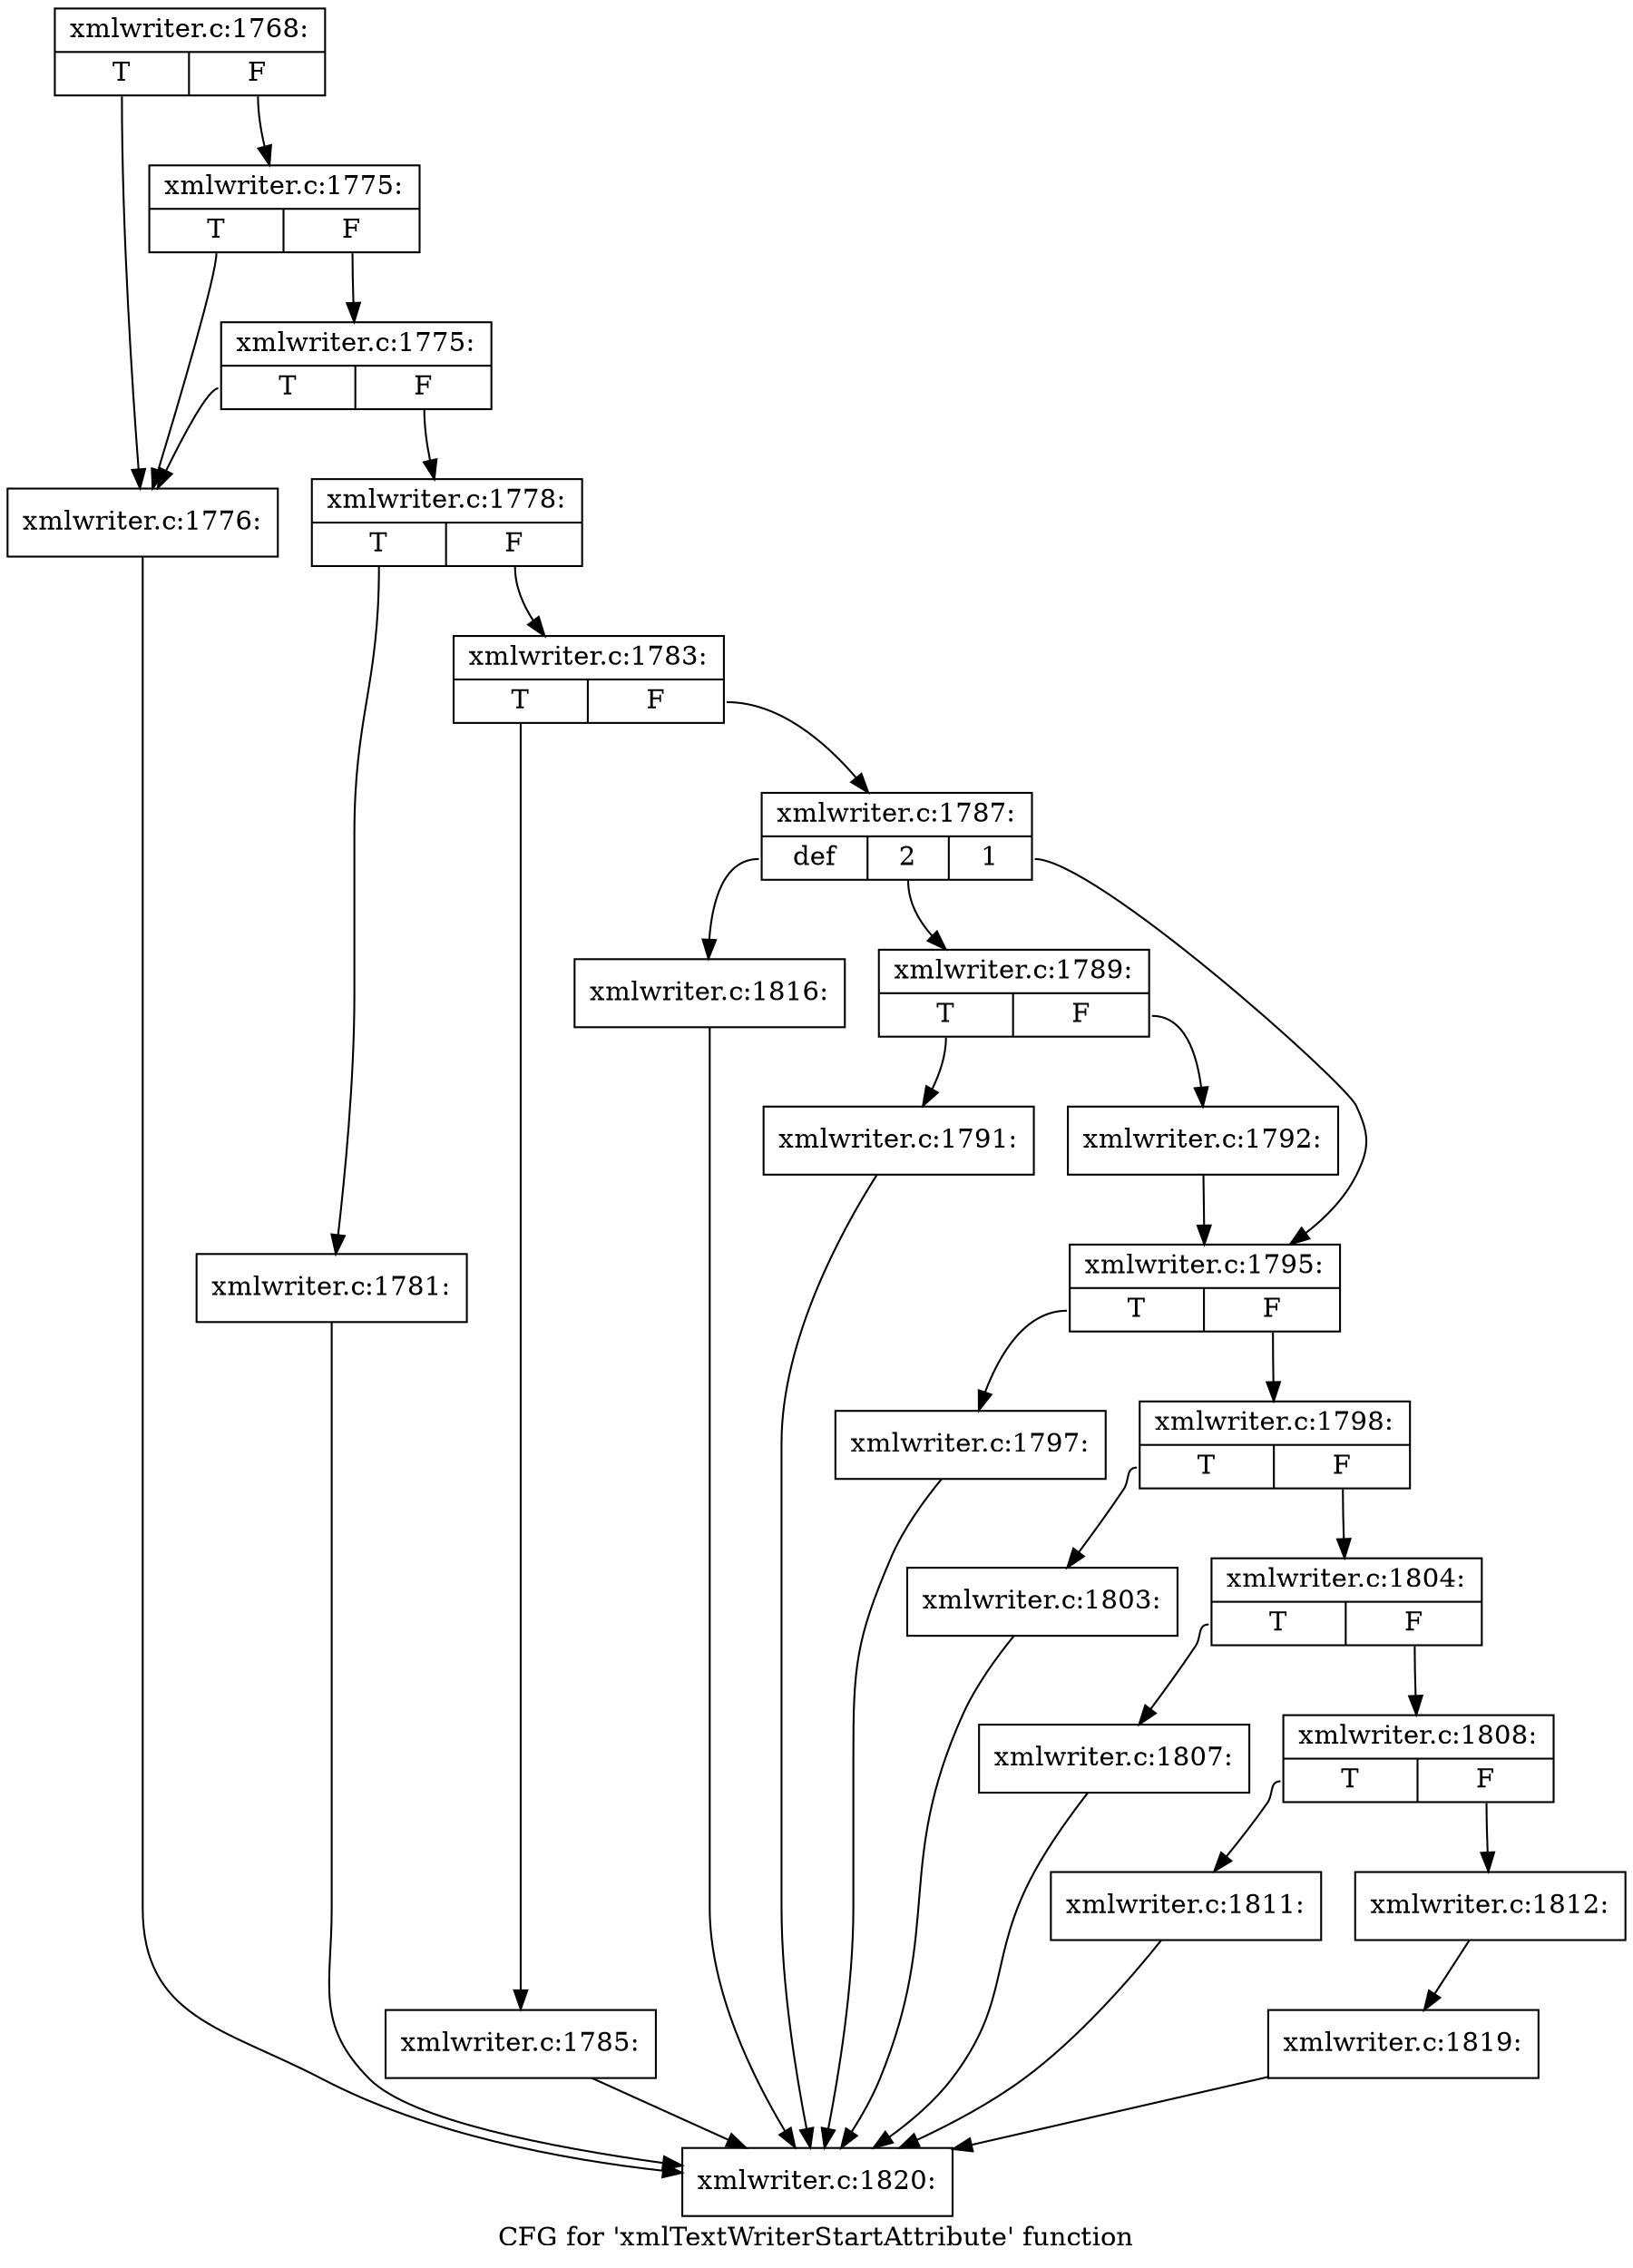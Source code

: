 digraph "CFG for 'xmlTextWriterStartAttribute' function" {
	label="CFG for 'xmlTextWriterStartAttribute' function";

	Node0x3f496a0 [shape=record,label="{xmlwriter.c:1768:|{<s0>T|<s1>F}}"];
	Node0x3f496a0:s0 -> Node0x3fcc320;
	Node0x3f496a0:s1 -> Node0x3fcc440;
	Node0x3fcc440 [shape=record,label="{xmlwriter.c:1775:|{<s0>T|<s1>F}}"];
	Node0x3fcc440:s0 -> Node0x3fcc320;
	Node0x3fcc440:s1 -> Node0x3fcc3c0;
	Node0x3fcc3c0 [shape=record,label="{xmlwriter.c:1775:|{<s0>T|<s1>F}}"];
	Node0x3fcc3c0:s0 -> Node0x3fcc320;
	Node0x3fcc3c0:s1 -> Node0x3fcc370;
	Node0x3fcc320 [shape=record,label="{xmlwriter.c:1776:}"];
	Node0x3fcc320 -> Node0x3fcb180;
	Node0x3fcc370 [shape=record,label="{xmlwriter.c:1778:|{<s0>T|<s1>F}}"];
	Node0x3fcc370:s0 -> Node0x3fcd290;
	Node0x3fcc370:s1 -> Node0x3fcd2e0;
	Node0x3fcd290 [shape=record,label="{xmlwriter.c:1781:}"];
	Node0x3fcd290 -> Node0x3fcb180;
	Node0x3fcd2e0 [shape=record,label="{xmlwriter.c:1783:|{<s0>T|<s1>F}}"];
	Node0x3fcd2e0:s0 -> Node0x3fcda30;
	Node0x3fcd2e0:s1 -> Node0x3fcda80;
	Node0x3fcda30 [shape=record,label="{xmlwriter.c:1785:}"];
	Node0x3fcda30 -> Node0x3fcb180;
	Node0x3fcda80 [shape=record,label="{xmlwriter.c:1787:|{<s0>def|<s1>2|<s2>1}}"];
	Node0x3fcda80:s0 -> Node0x3fce0b0;
	Node0x3fcda80:s1 -> Node0x3fce3f0;
	Node0x3fcda80:s2 -> Node0x3fceda0;
	Node0x3fce3f0 [shape=record,label="{xmlwriter.c:1789:|{<s0>T|<s1>F}}"];
	Node0x3fce3f0:s0 -> Node0x3fce710;
	Node0x3fce3f0:s1 -> Node0x3fce760;
	Node0x3fce710 [shape=record,label="{xmlwriter.c:1791:}"];
	Node0x3fce710 -> Node0x3fcb180;
	Node0x3fce760 [shape=record,label="{xmlwriter.c:1792:}"];
	Node0x3fce760 -> Node0x3fceda0;
	Node0x3fceda0 [shape=record,label="{xmlwriter.c:1795:|{<s0>T|<s1>F}}"];
	Node0x3fceda0:s0 -> Node0x3fcf290;
	Node0x3fceda0:s1 -> Node0x3fcf2e0;
	Node0x3fcf290 [shape=record,label="{xmlwriter.c:1797:}"];
	Node0x3fcf290 -> Node0x3fcb180;
	Node0x3fcf2e0 [shape=record,label="{xmlwriter.c:1798:|{<s0>T|<s1>F}}"];
	Node0x3fcf2e0:s0 -> Node0x3fcfdf0;
	Node0x3fcf2e0:s1 -> Node0x3fcfe40;
	Node0x3fcfdf0 [shape=record,label="{xmlwriter.c:1803:}"];
	Node0x3fcfdf0 -> Node0x3fcb180;
	Node0x3fcfe40 [shape=record,label="{xmlwriter.c:1804:|{<s0>T|<s1>F}}"];
	Node0x3fcfe40:s0 -> Node0x3fd0a00;
	Node0x3fcfe40:s1 -> Node0x3fd0a50;
	Node0x3fd0a00 [shape=record,label="{xmlwriter.c:1807:}"];
	Node0x3fd0a00 -> Node0x3fcb180;
	Node0x3fd0a50 [shape=record,label="{xmlwriter.c:1808:|{<s0>T|<s1>F}}"];
	Node0x3fd0a50:s0 -> Node0x3fd1680;
	Node0x3fd0a50:s1 -> Node0x3fd16d0;
	Node0x3fd1680 [shape=record,label="{xmlwriter.c:1811:}"];
	Node0x3fd1680 -> Node0x3fcb180;
	Node0x3fd16d0 [shape=record,label="{xmlwriter.c:1812:}"];
	Node0x3fd16d0 -> Node0x3fcdea0;
	Node0x3fce0b0 [shape=record,label="{xmlwriter.c:1816:}"];
	Node0x3fce0b0 -> Node0x3fcb180;
	Node0x3fcdea0 [shape=record,label="{xmlwriter.c:1819:}"];
	Node0x3fcdea0 -> Node0x3fcb180;
	Node0x3fcb180 [shape=record,label="{xmlwriter.c:1820:}"];
}

